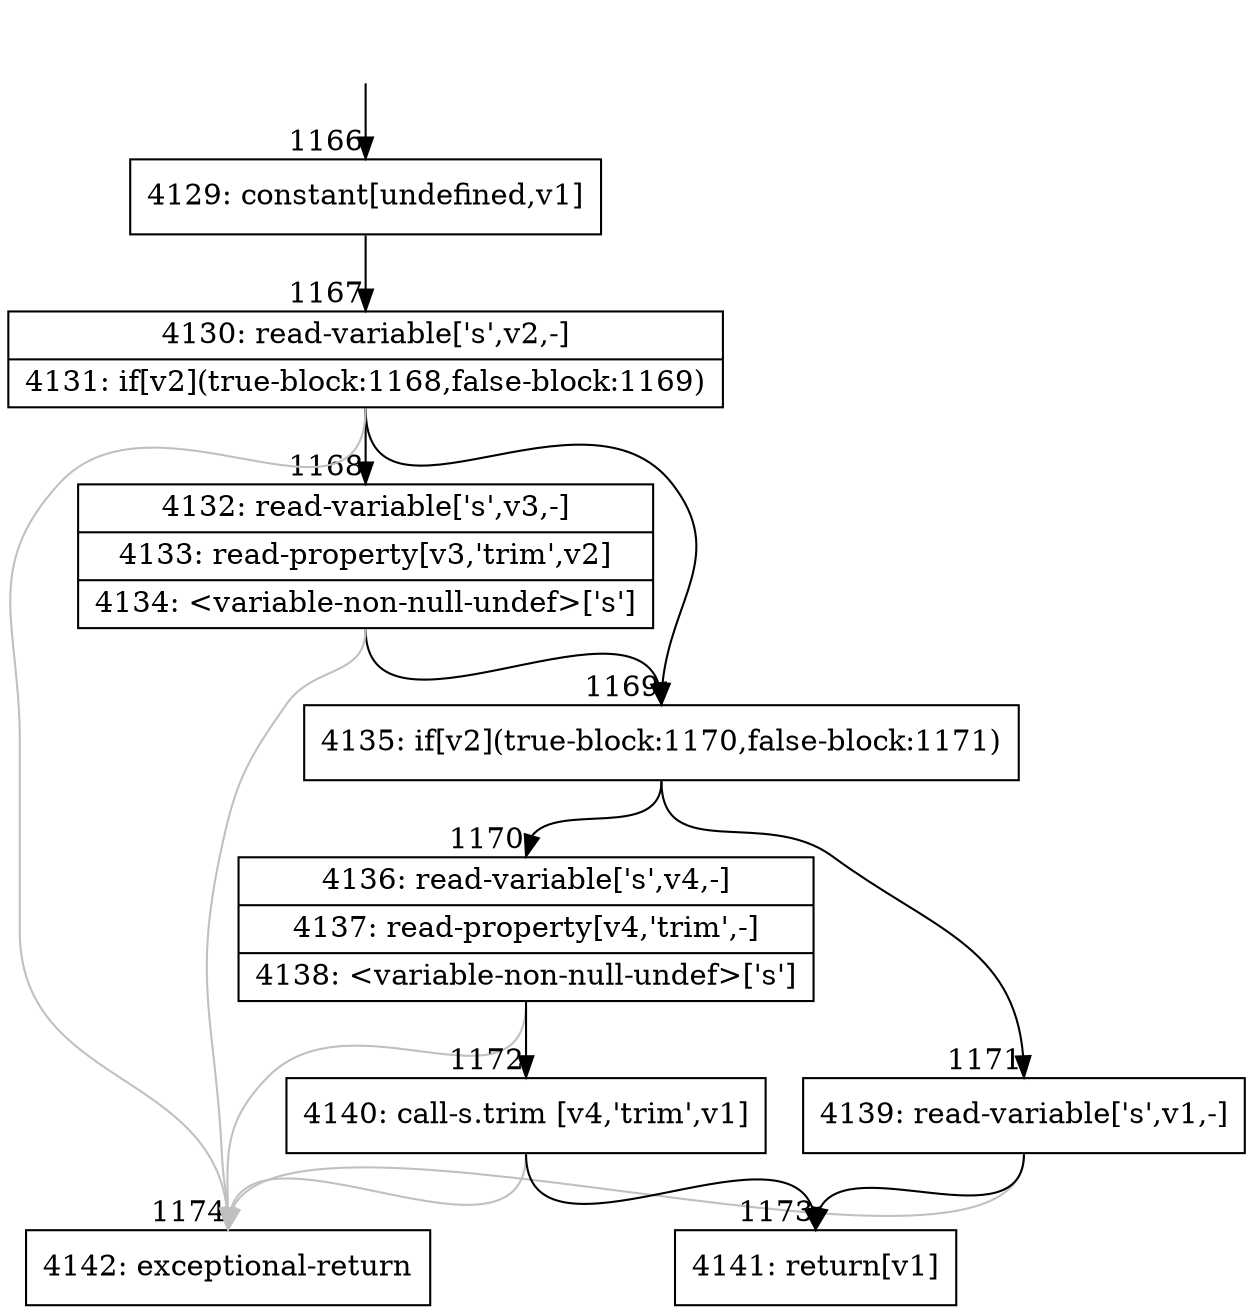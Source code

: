digraph {
rankdir="TD"
BB_entry60[shape=none,label=""];
BB_entry60 -> BB1166 [tailport=s, headport=n, headlabel="    1166"]
BB1166 [shape=record label="{4129: constant[undefined,v1]}" ] 
BB1166 -> BB1167 [tailport=s, headport=n, headlabel="      1167"]
BB1167 [shape=record label="{4130: read-variable['s',v2,-]|4131: if[v2](true-block:1168,false-block:1169)}" ] 
BB1167 -> BB1169 [tailport=s, headport=n, headlabel="      1169"]
BB1167 -> BB1168 [tailport=s, headport=n, headlabel="      1168"]
BB1167 -> BB1174 [tailport=s, headport=n, color=gray, headlabel="      1174"]
BB1168 [shape=record label="{4132: read-variable['s',v3,-]|4133: read-property[v3,'trim',v2]|4134: \<variable-non-null-undef\>['s']}" ] 
BB1168 -> BB1169 [tailport=s, headport=n]
BB1168 -> BB1174 [tailport=s, headport=n, color=gray]
BB1169 [shape=record label="{4135: if[v2](true-block:1170,false-block:1171)}" ] 
BB1169 -> BB1170 [tailport=s, headport=n, headlabel="      1170"]
BB1169 -> BB1171 [tailport=s, headport=n, headlabel="      1171"]
BB1170 [shape=record label="{4136: read-variable['s',v4,-]|4137: read-property[v4,'trim',-]|4138: \<variable-non-null-undef\>['s']}" ] 
BB1170 -> BB1172 [tailport=s, headport=n, headlabel="      1172"]
BB1170 -> BB1174 [tailport=s, headport=n, color=gray]
BB1171 [shape=record label="{4139: read-variable['s',v1,-]}" ] 
BB1171 -> BB1173 [tailport=s, headport=n, headlabel="      1173"]
BB1171 -> BB1174 [tailport=s, headport=n, color=gray]
BB1172 [shape=record label="{4140: call-s.trim [v4,'trim',v1]}" ] 
BB1172 -> BB1173 [tailport=s, headport=n]
BB1172 -> BB1174 [tailport=s, headport=n, color=gray]
BB1173 [shape=record label="{4141: return[v1]}" ] 
BB1174 [shape=record label="{4142: exceptional-return}" ] 
//#$~ 1864
}
